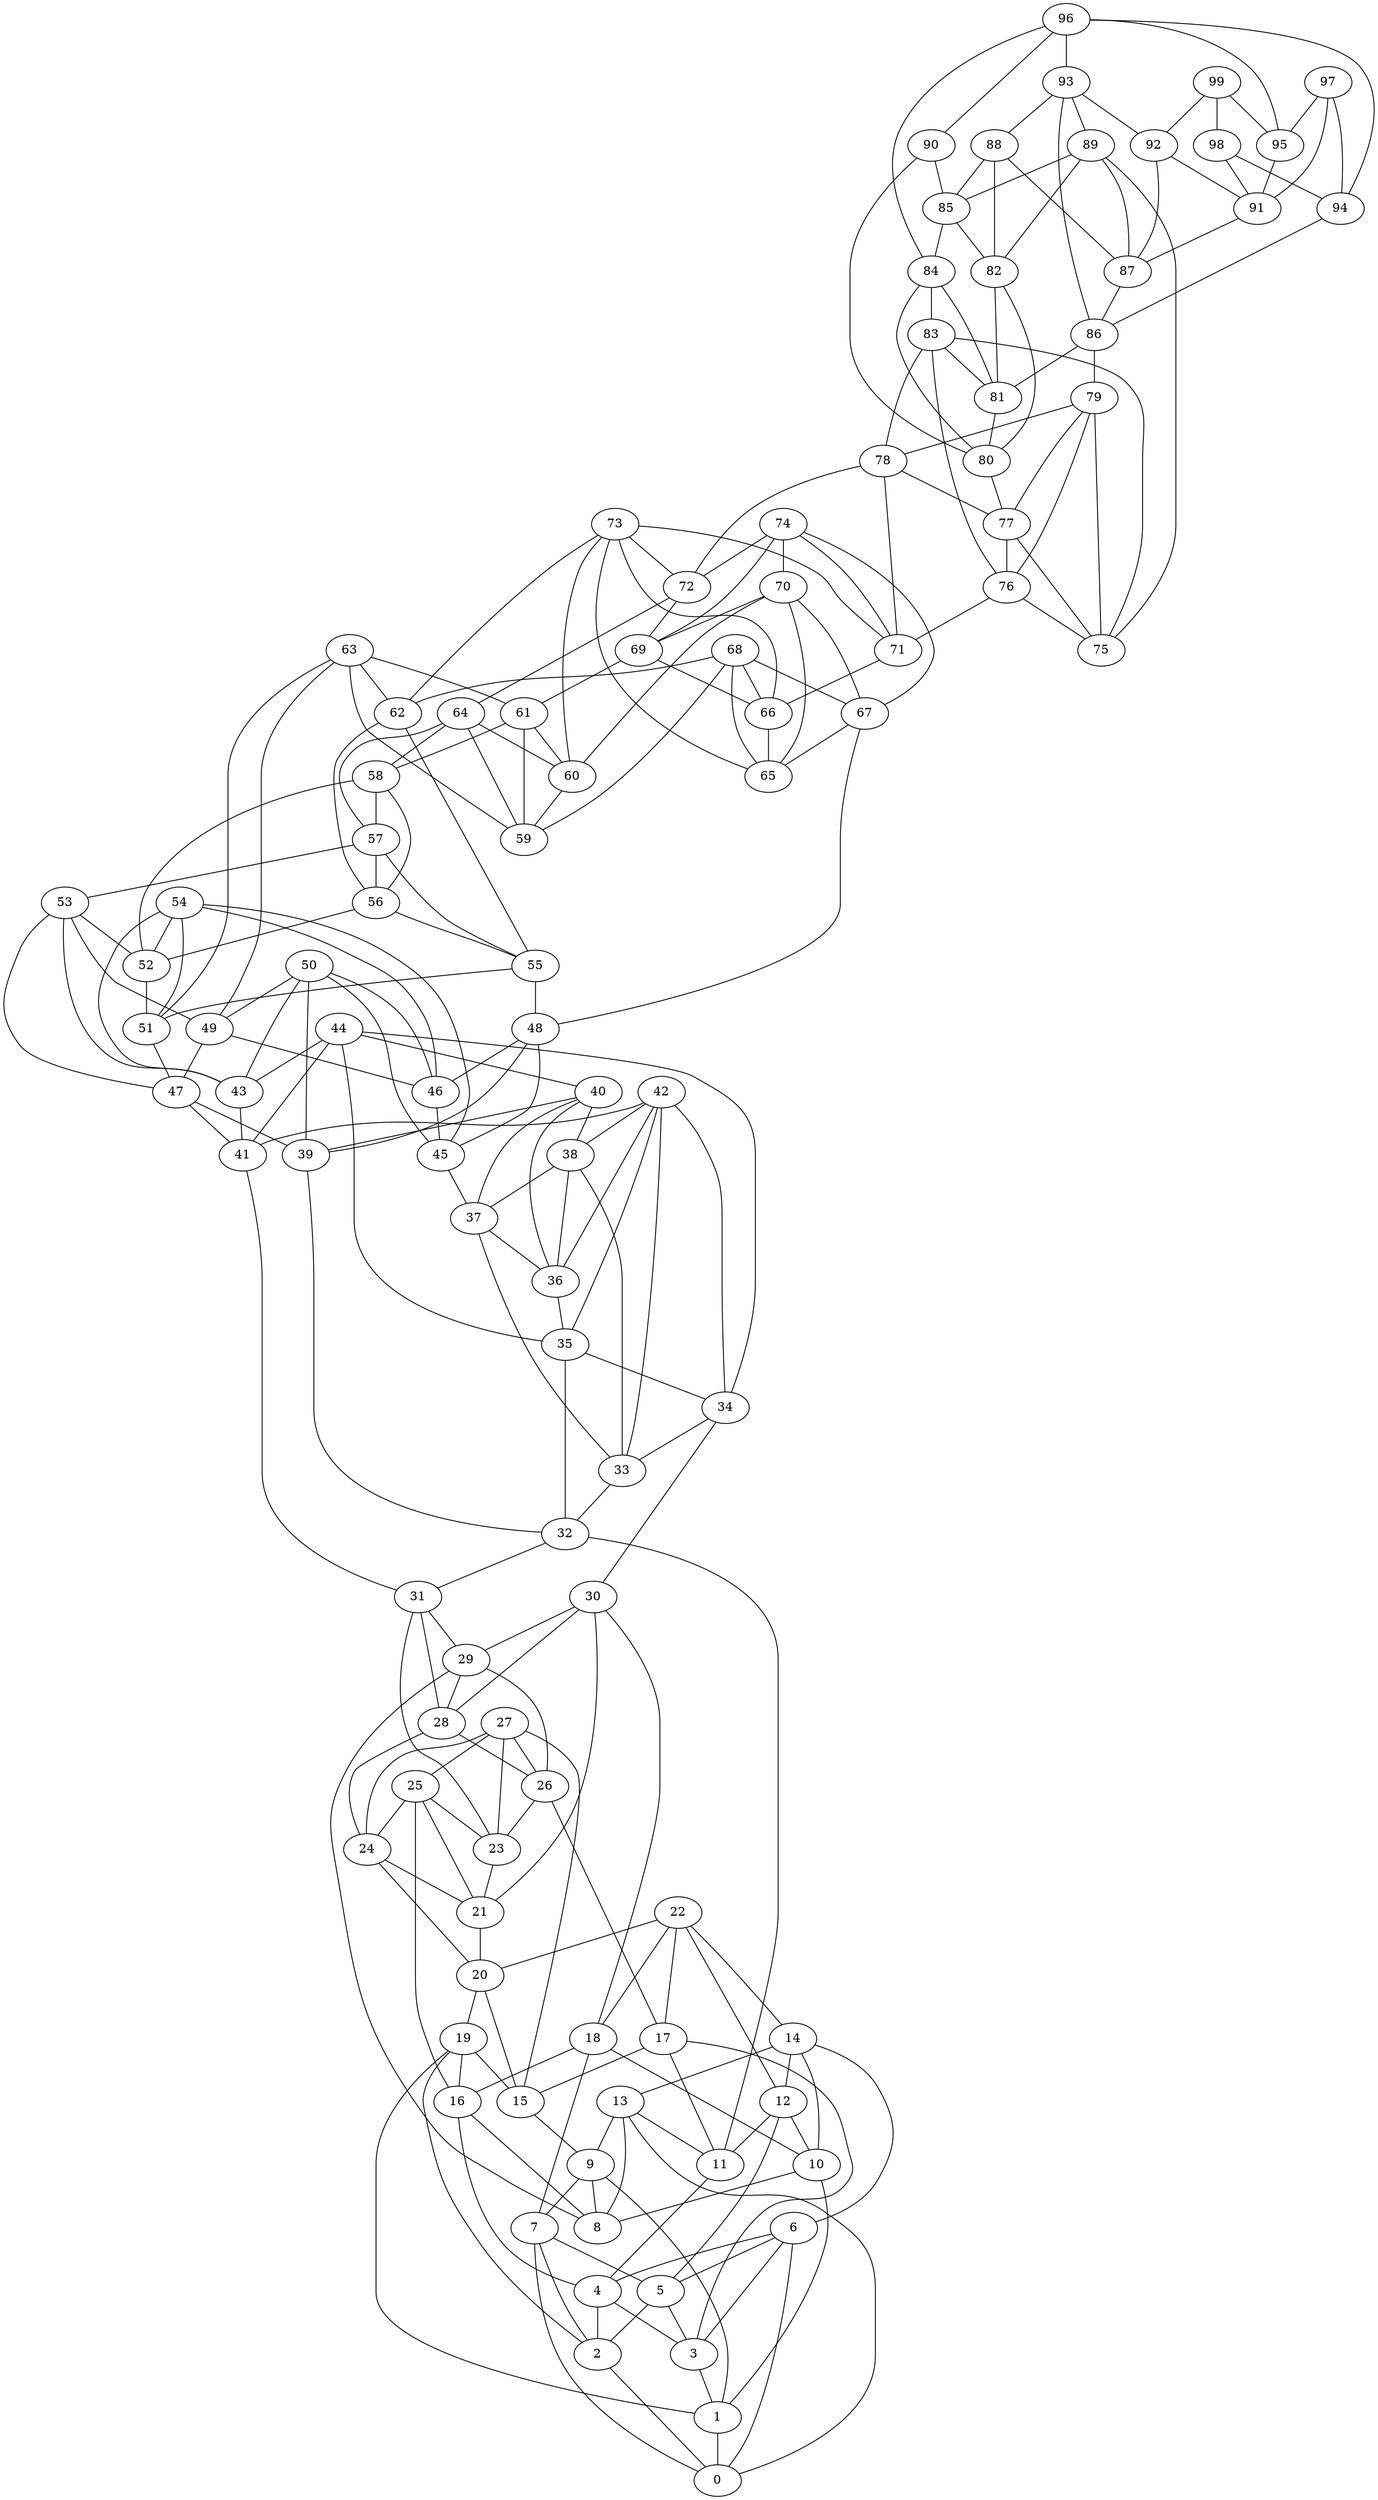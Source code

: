 graph Gnd_Barabasi_Albert_n100_d5 {
0;
1;
2;
3;
4;
5;
6;
7;
8;
9;
10;
11;
12;
13;
14;
15;
16;
17;
18;
19;
20;
21;
22;
23;
24;
25;
26;
27;
28;
29;
30;
31;
32;
33;
34;
35;
36;
37;
38;
39;
40;
41;
42;
43;
44;
45;
46;
47;
48;
49;
50;
51;
52;
53;
54;
55;
56;
57;
58;
59;
60;
61;
62;
63;
64;
65;
66;
67;
68;
69;
70;
71;
72;
73;
74;
75;
76;
77;
78;
79;
80;
81;
82;
83;
84;
85;
86;
87;
88;
89;
90;
91;
92;
93;
94;
95;
96;
97;
98;
99;
1 -- 0;
2 -- 0;
3 -- 1;
4 -- 2;
4 -- 3;
5 -- 2;
5 -- 3;
6 -- 0;
6 -- 3;
6 -- 4;
6 -- 5;
7 -- 0;
7 -- 2;
7 -- 5;
9 -- 1;
9 -- 7;
9 -- 8;
10 -- 1;
10 -- 8;
11 -- 4;
12 -- 5;
12 -- 10;
12 -- 11;
13 -- 0;
13 -- 8;
13 -- 9;
13 -- 11;
14 -- 6;
14 -- 10;
14 -- 12;
14 -- 13;
15 -- 9;
16 -- 4;
16 -- 8;
17 -- 3;
17 -- 11;
17 -- 15;
18 -- 7;
18 -- 10;
18 -- 16;
19 -- 1;
19 -- 2;
19 -- 15;
19 -- 16;
20 -- 15;
20 -- 19;
21 -- 20;
22 -- 12;
22 -- 14;
22 -- 17;
22 -- 18;
22 -- 20;
23 -- 21;
24 -- 20;
24 -- 21;
25 -- 16;
25 -- 21;
25 -- 23;
25 -- 24;
26 -- 17;
26 -- 23;
27 -- 15;
27 -- 23;
27 -- 24;
27 -- 25;
27 -- 26;
28 -- 24;
28 -- 26;
29 -- 8;
29 -- 26;
29 -- 28;
30 -- 18;
30 -- 21;
30 -- 28;
30 -- 29;
31 -- 23;
31 -- 28;
31 -- 29;
32 -- 11;
32 -- 31;
33 -- 32;
34 -- 30;
34 -- 33;
35 -- 32;
35 -- 34;
36 -- 35;
37 -- 33;
37 -- 36;
38 -- 33;
38 -- 36;
38 -- 37;
39 -- 32;
40 -- 36;
40 -- 37;
40 -- 38;
40 -- 39;
41 -- 31;
42 -- 33;
42 -- 34;
42 -- 35;
42 -- 36;
42 -- 38;
42 -- 41;
43 -- 41;
44 -- 34;
44 -- 35;
44 -- 40;
44 -- 41;
44 -- 43;
45 -- 37;
46 -- 45;
47 -- 39;
47 -- 41;
48 -- 39;
48 -- 45;
48 -- 46;
49 -- 46;
49 -- 47;
50 -- 39;
50 -- 43;
50 -- 45;
50 -- 46;
50 -- 49;
51 -- 47;
52 -- 51;
53 -- 43;
53 -- 47;
53 -- 49;
53 -- 52;
54 -- 43;
54 -- 45;
54 -- 46;
54 -- 51;
54 -- 52;
55 -- 48;
55 -- 51;
56 -- 52;
56 -- 55;
57 -- 53;
57 -- 55;
57 -- 56;
58 -- 52;
58 -- 56;
58 -- 57;
60 -- 59;
61 -- 58;
61 -- 59;
61 -- 60;
62 -- 55;
62 -- 56;
63 -- 49;
63 -- 51;
63 -- 59;
63 -- 61;
63 -- 62;
64 -- 57;
64 -- 58;
64 -- 59;
64 -- 60;
66 -- 65;
67 -- 48;
67 -- 65;
68 -- 59;
68 -- 62;
68 -- 65;
68 -- 66;
68 -- 67;
69 -- 61;
69 -- 66;
70 -- 60;
70 -- 65;
70 -- 67;
70 -- 69;
71 -- 66;
72 -- 64;
72 -- 69;
73 -- 60;
73 -- 62;
73 -- 65;
73 -- 66;
73 -- 71;
73 -- 72;
74 -- 67;
74 -- 69;
74 -- 70;
74 -- 71;
74 -- 72;
76 -- 71;
76 -- 75;
77 -- 75;
77 -- 76;
78 -- 71;
78 -- 72;
78 -- 77;
79 -- 75;
79 -- 76;
79 -- 77;
79 -- 78;
80 -- 77;
81 -- 80;
82 -- 80;
82 -- 81;
83 -- 75;
83 -- 76;
83 -- 78;
83 -- 81;
84 -- 80;
84 -- 81;
84 -- 83;
85 -- 82;
85 -- 84;
86 -- 79;
86 -- 81;
87 -- 86;
88 -- 82;
88 -- 85;
88 -- 87;
89 -- 75;
89 -- 82;
89 -- 85;
89 -- 87;
90 -- 80;
90 -- 85;
91 -- 87;
92 -- 87;
92 -- 91;
93 -- 86;
93 -- 88;
93 -- 89;
93 -- 92;
94 -- 86;
95 -- 91;
96 -- 84;
96 -- 90;
96 -- 93;
96 -- 94;
96 -- 95;
97 -- 91;
97 -- 94;
97 -- 95;
98 -- 91;
98 -- 94;
99 -- 92;
99 -- 95;
99 -- 98;
}